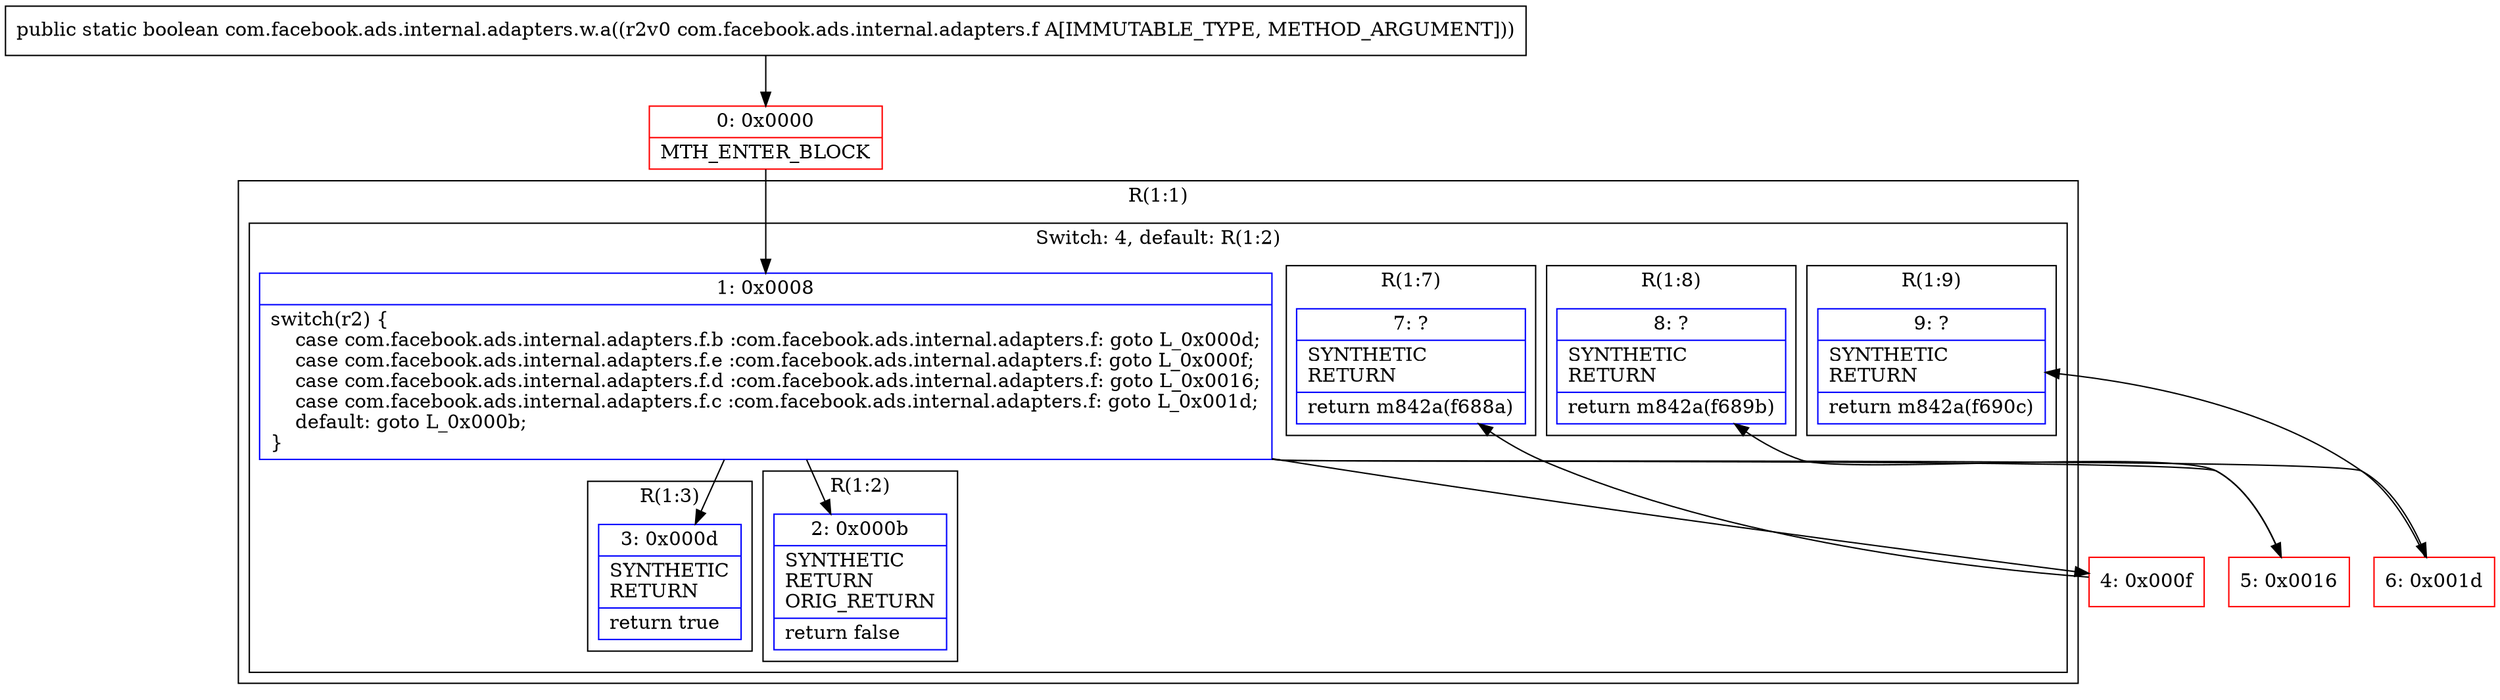 digraph "CFG forcom.facebook.ads.internal.adapters.w.a(Lcom\/facebook\/ads\/internal\/adapters\/f;)Z" {
subgraph cluster_Region_1914075970 {
label = "R(1:1)";
node [shape=record,color=blue];
subgraph cluster_SwitchRegion_730636741 {
label = "Switch: 4, default: R(1:2)";
node [shape=record,color=blue];
Node_1 [shape=record,label="{1\:\ 0x0008|switch(r2) \{\l    case com.facebook.ads.internal.adapters.f.b :com.facebook.ads.internal.adapters.f: goto L_0x000d;\l    case com.facebook.ads.internal.adapters.f.e :com.facebook.ads.internal.adapters.f: goto L_0x000f;\l    case com.facebook.ads.internal.adapters.f.d :com.facebook.ads.internal.adapters.f: goto L_0x0016;\l    case com.facebook.ads.internal.adapters.f.c :com.facebook.ads.internal.adapters.f: goto L_0x001d;\l    default: goto L_0x000b;\l\}\l}"];
subgraph cluster_Region_1797657009 {
label = "R(1:3)";
node [shape=record,color=blue];
Node_3 [shape=record,label="{3\:\ 0x000d|SYNTHETIC\lRETURN\l|return true\l}"];
}
subgraph cluster_Region_1398933495 {
label = "R(1:7)";
node [shape=record,color=blue];
Node_7 [shape=record,label="{7\:\ ?|SYNTHETIC\lRETURN\l|return m842a(f688a)\l}"];
}
subgraph cluster_Region_309308082 {
label = "R(1:8)";
node [shape=record,color=blue];
Node_8 [shape=record,label="{8\:\ ?|SYNTHETIC\lRETURN\l|return m842a(f689b)\l}"];
}
subgraph cluster_Region_1545843635 {
label = "R(1:9)";
node [shape=record,color=blue];
Node_9 [shape=record,label="{9\:\ ?|SYNTHETIC\lRETURN\l|return m842a(f690c)\l}"];
}
subgraph cluster_Region_122915359 {
label = "R(1:2)";
node [shape=record,color=blue];
Node_2 [shape=record,label="{2\:\ 0x000b|SYNTHETIC\lRETURN\lORIG_RETURN\l|return false\l}"];
}
}
}
Node_0 [shape=record,color=red,label="{0\:\ 0x0000|MTH_ENTER_BLOCK\l}"];
Node_4 [shape=record,color=red,label="{4\:\ 0x000f}"];
Node_5 [shape=record,color=red,label="{5\:\ 0x0016}"];
Node_6 [shape=record,color=red,label="{6\:\ 0x001d}"];
MethodNode[shape=record,label="{public static boolean com.facebook.ads.internal.adapters.w.a((r2v0 com.facebook.ads.internal.adapters.f A[IMMUTABLE_TYPE, METHOD_ARGUMENT])) }"];
MethodNode -> Node_0;
Node_1 -> Node_2;
Node_1 -> Node_3;
Node_1 -> Node_4;
Node_1 -> Node_5;
Node_1 -> Node_6;
Node_0 -> Node_1;
Node_4 -> Node_7;
Node_5 -> Node_8;
Node_6 -> Node_9;
}

